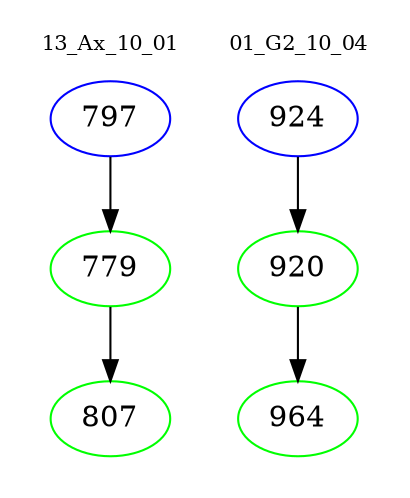digraph{
subgraph cluster_0 {
color = white
label = "13_Ax_10_01";
fontsize=10;
T0_797 [label="797", color="blue"]
T0_797 -> T0_779 [color="black"]
T0_779 [label="779", color="green"]
T0_779 -> T0_807 [color="black"]
T0_807 [label="807", color="green"]
}
subgraph cluster_1 {
color = white
label = "01_G2_10_04";
fontsize=10;
T1_924 [label="924", color="blue"]
T1_924 -> T1_920 [color="black"]
T1_920 [label="920", color="green"]
T1_920 -> T1_964 [color="black"]
T1_964 [label="964", color="green"]
}
}

